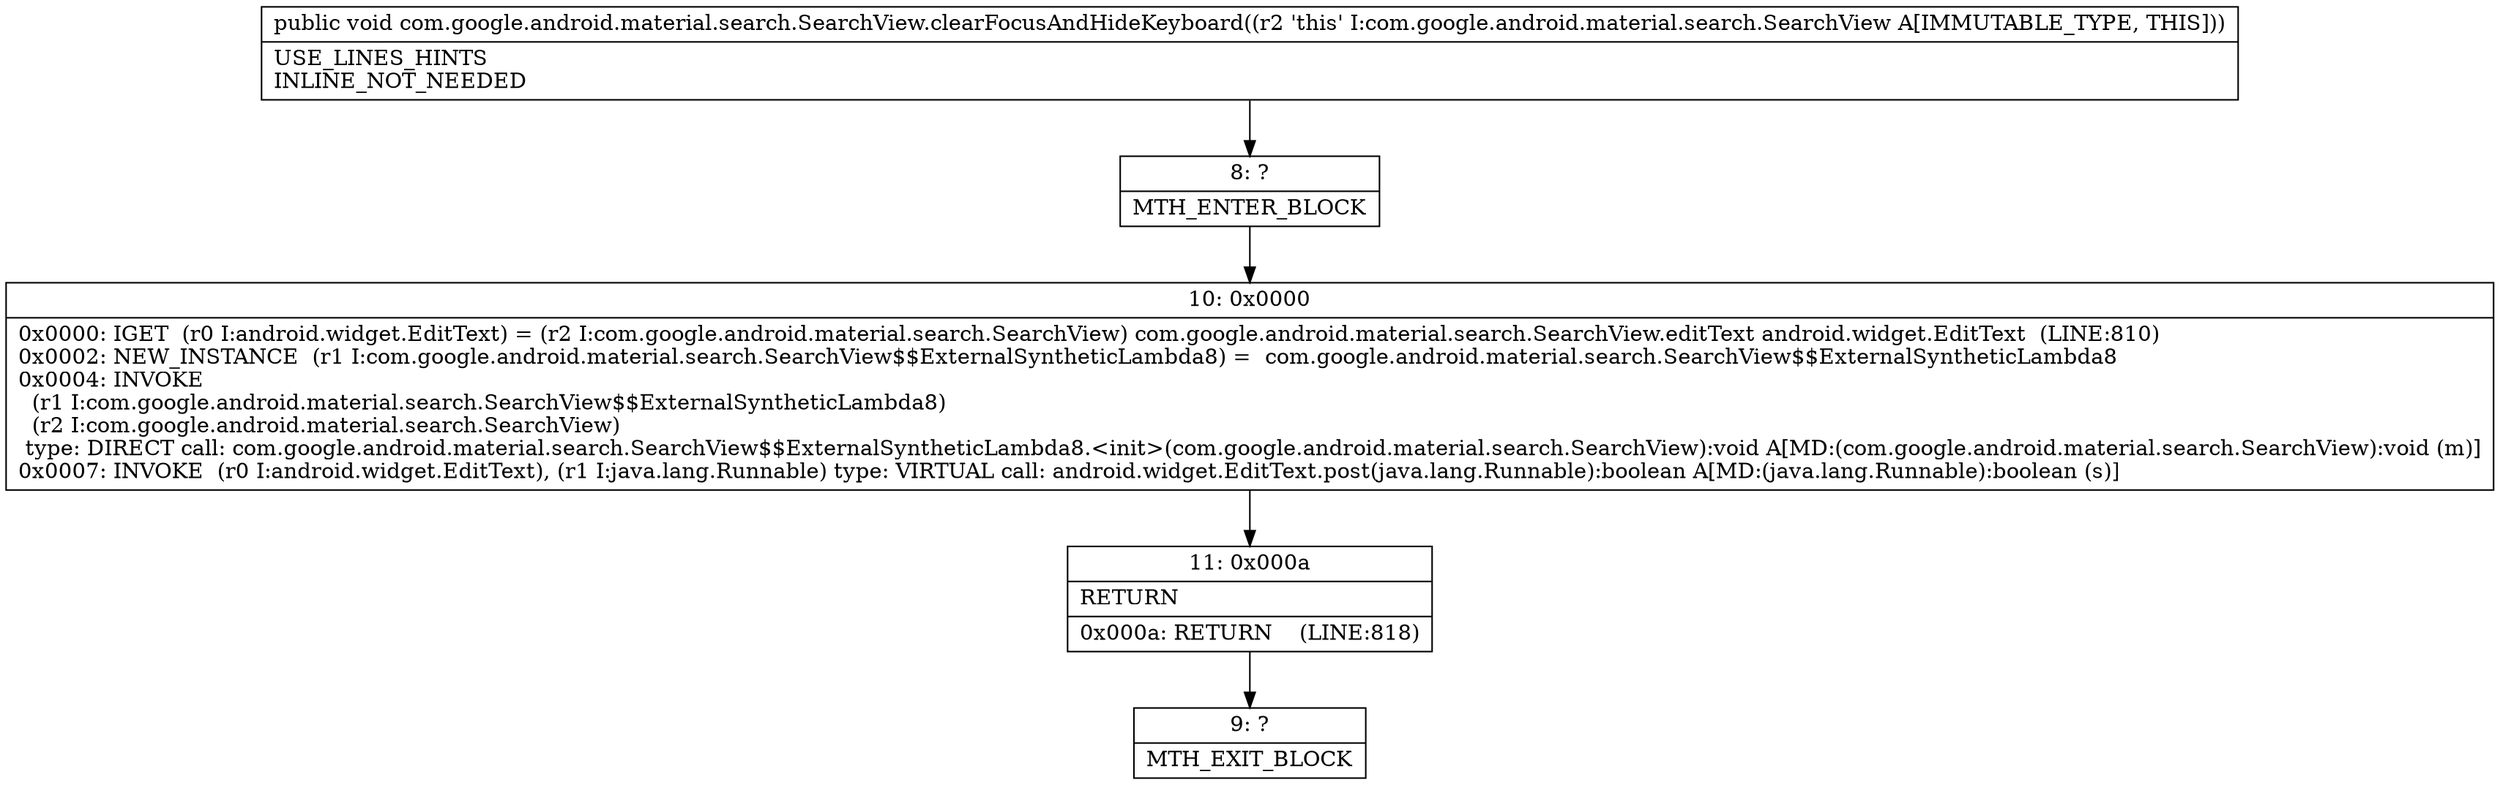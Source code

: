 digraph "CFG forcom.google.android.material.search.SearchView.clearFocusAndHideKeyboard()V" {
Node_8 [shape=record,label="{8\:\ ?|MTH_ENTER_BLOCK\l}"];
Node_10 [shape=record,label="{10\:\ 0x0000|0x0000: IGET  (r0 I:android.widget.EditText) = (r2 I:com.google.android.material.search.SearchView) com.google.android.material.search.SearchView.editText android.widget.EditText  (LINE:810)\l0x0002: NEW_INSTANCE  (r1 I:com.google.android.material.search.SearchView$$ExternalSyntheticLambda8) =  com.google.android.material.search.SearchView$$ExternalSyntheticLambda8 \l0x0004: INVOKE  \l  (r1 I:com.google.android.material.search.SearchView$$ExternalSyntheticLambda8)\l  (r2 I:com.google.android.material.search.SearchView)\l type: DIRECT call: com.google.android.material.search.SearchView$$ExternalSyntheticLambda8.\<init\>(com.google.android.material.search.SearchView):void A[MD:(com.google.android.material.search.SearchView):void (m)]\l0x0007: INVOKE  (r0 I:android.widget.EditText), (r1 I:java.lang.Runnable) type: VIRTUAL call: android.widget.EditText.post(java.lang.Runnable):boolean A[MD:(java.lang.Runnable):boolean (s)]\l}"];
Node_11 [shape=record,label="{11\:\ 0x000a|RETURN\l|0x000a: RETURN    (LINE:818)\l}"];
Node_9 [shape=record,label="{9\:\ ?|MTH_EXIT_BLOCK\l}"];
MethodNode[shape=record,label="{public void com.google.android.material.search.SearchView.clearFocusAndHideKeyboard((r2 'this' I:com.google.android.material.search.SearchView A[IMMUTABLE_TYPE, THIS]))  | USE_LINES_HINTS\lINLINE_NOT_NEEDED\l}"];
MethodNode -> Node_8;Node_8 -> Node_10;
Node_10 -> Node_11;
Node_11 -> Node_9;
}


